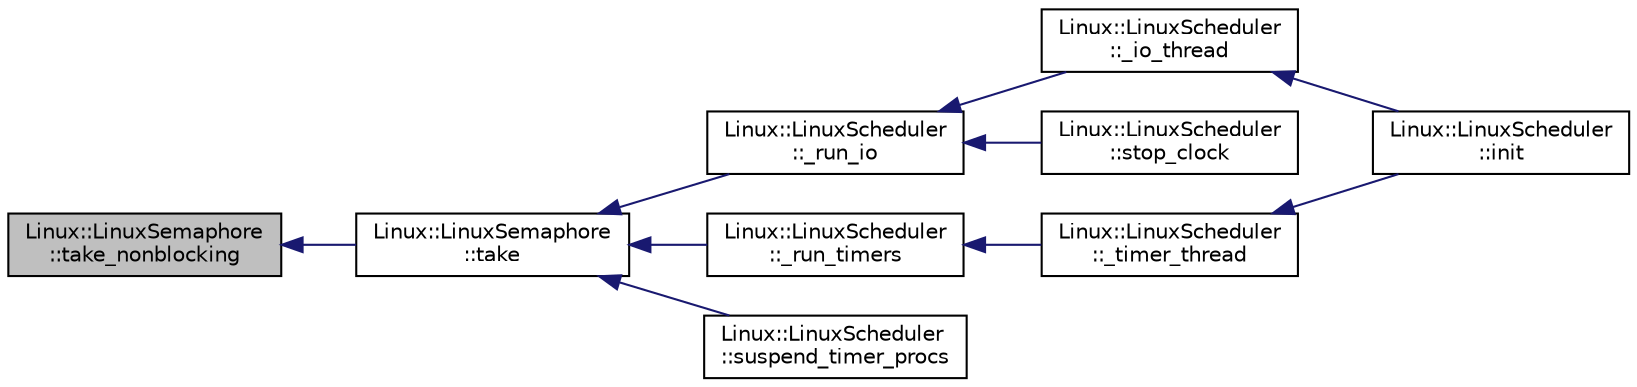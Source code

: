 digraph "Linux::LinuxSemaphore::take_nonblocking"
{
 // INTERACTIVE_SVG=YES
  edge [fontname="Helvetica",fontsize="10",labelfontname="Helvetica",labelfontsize="10"];
  node [fontname="Helvetica",fontsize="10",shape=record];
  rankdir="LR";
  Node1 [label="Linux::LinuxSemaphore\l::take_nonblocking",height=0.2,width=0.4,color="black", fillcolor="grey75", style="filled" fontcolor="black"];
  Node1 -> Node2 [dir="back",color="midnightblue",fontsize="10",style="solid",fontname="Helvetica"];
  Node2 [label="Linux::LinuxSemaphore\l::take",height=0.2,width=0.4,color="black", fillcolor="white", style="filled",URL="$classLinux_1_1LinuxSemaphore.html#aeb67a6316045bb520884a0e1518faf60"];
  Node2 -> Node3 [dir="back",color="midnightblue",fontsize="10",style="solid",fontname="Helvetica"];
  Node3 [label="Linux::LinuxScheduler\l::_run_io",height=0.2,width=0.4,color="black", fillcolor="white", style="filled",URL="$classLinux_1_1LinuxScheduler.html#a8ce627229b5357fc187d2829a551d8a5"];
  Node3 -> Node4 [dir="back",color="midnightblue",fontsize="10",style="solid",fontname="Helvetica"];
  Node4 [label="Linux::LinuxScheduler\l::_io_thread",height=0.2,width=0.4,color="black", fillcolor="white", style="filled",URL="$classLinux_1_1LinuxScheduler.html#a1df8eefe812e9771393d66dac35e0d1c"];
  Node4 -> Node5 [dir="back",color="midnightblue",fontsize="10",style="solid",fontname="Helvetica"];
  Node5 [label="Linux::LinuxScheduler\l::init",height=0.2,width=0.4,color="black", fillcolor="white", style="filled",URL="$classLinux_1_1LinuxScheduler.html#a9b85c92d0c6cb394981442d0744bbc91"];
  Node3 -> Node6 [dir="back",color="midnightblue",fontsize="10",style="solid",fontname="Helvetica"];
  Node6 [label="Linux::LinuxScheduler\l::stop_clock",height=0.2,width=0.4,color="black", fillcolor="white", style="filled",URL="$classLinux_1_1LinuxScheduler.html#a0de23bdddc54c2c0288291b2bd2114b9"];
  Node2 -> Node7 [dir="back",color="midnightblue",fontsize="10",style="solid",fontname="Helvetica"];
  Node7 [label="Linux::LinuxScheduler\l::_run_timers",height=0.2,width=0.4,color="black", fillcolor="white", style="filled",URL="$classLinux_1_1LinuxScheduler.html#ab6c47de85c733b200bd687a4be4235f2"];
  Node7 -> Node8 [dir="back",color="midnightblue",fontsize="10",style="solid",fontname="Helvetica"];
  Node8 [label="Linux::LinuxScheduler\l::_timer_thread",height=0.2,width=0.4,color="black", fillcolor="white", style="filled",URL="$classLinux_1_1LinuxScheduler.html#a85f014765f99e48c2e7f14563dfc9a00"];
  Node8 -> Node5 [dir="back",color="midnightblue",fontsize="10",style="solid",fontname="Helvetica"];
  Node2 -> Node9 [dir="back",color="midnightblue",fontsize="10",style="solid",fontname="Helvetica"];
  Node9 [label="Linux::LinuxScheduler\l::suspend_timer_procs",height=0.2,width=0.4,color="black", fillcolor="white", style="filled",URL="$classLinux_1_1LinuxScheduler.html#abf26438862042016af1e4ae69761fd76"];
}
